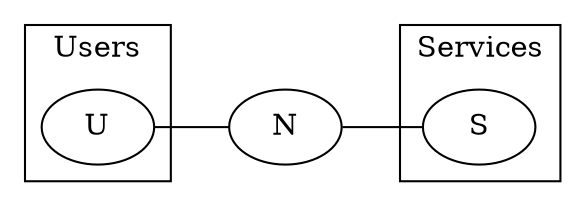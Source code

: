 graph {
	rankdir=LR

	{U} -- {N} -- {S}
	
	subgraph {
		cluster=true
		label="Users"
	
		U
	}
	
	subgraph {
		cluster=true
		label="Services"
	
		S
	}
	
	subgraph {
		label="VPN Nodes"
	
		N
	}
}
